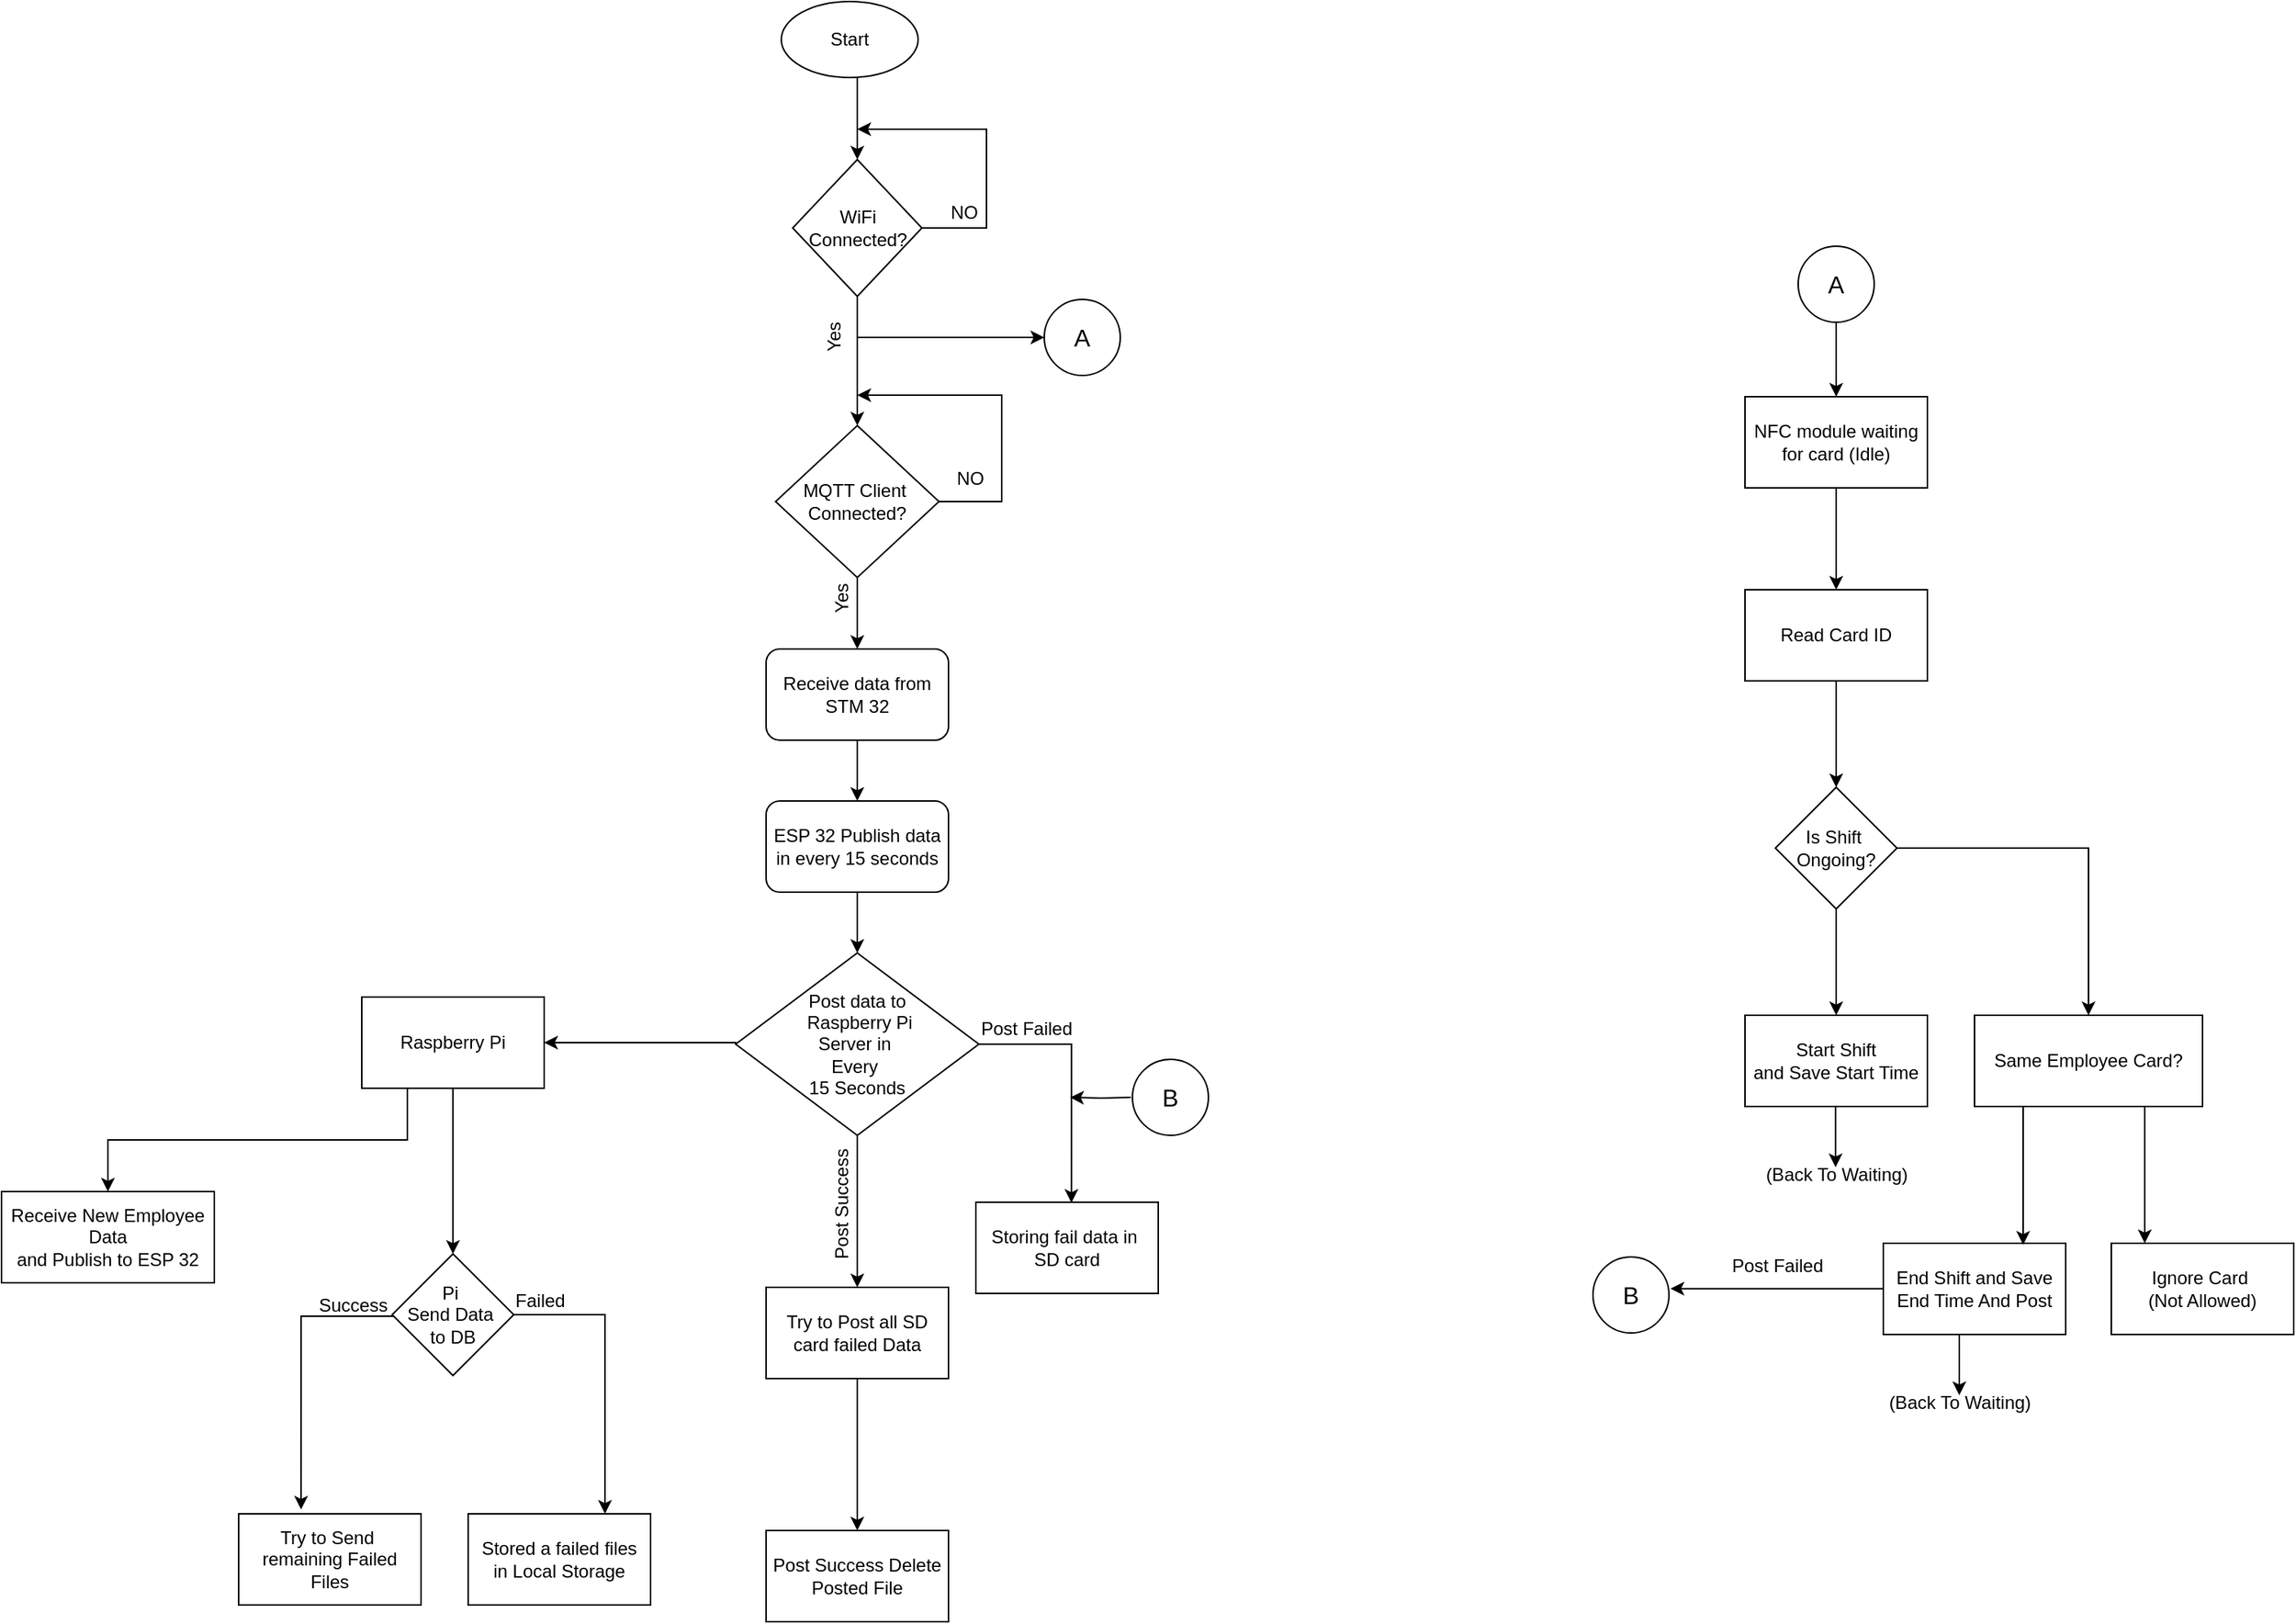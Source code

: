 <mxfile version="28.1.1">
  <diagram name="Page-1" id="qWUDks2EpTIguz5P6bMx">
    <mxGraphModel dx="2847" dy="3371" grid="1" gridSize="10" guides="1" tooltips="1" connect="1" arrows="1" fold="1" page="1" pageScale="1" pageWidth="850" pageHeight="1100" math="0" shadow="0">
      <root>
        <mxCell id="0" />
        <mxCell id="1" parent="0" />
        <mxCell id="UdAS4NfpJ17W8bapLyqu-25" value="" style="edgeStyle=orthogonalEdgeStyle;rounded=0;orthogonalLoop=1;jettySize=auto;html=1;" edge="1" parent="1" source="UdAS4NfpJ17W8bapLyqu-1" target="UdAS4NfpJ17W8bapLyqu-24">
          <mxGeometry relative="1" as="geometry">
            <Array as="points">
              <mxPoint x="607" y="-2121" />
              <mxPoint x="607" y="-2121" />
            </Array>
          </mxGeometry>
        </mxCell>
        <mxCell id="UdAS4NfpJ17W8bapLyqu-1" value="Start" style="ellipse;whiteSpace=wrap;html=1;" vertex="1" parent="1">
          <mxGeometry x="557" y="-2191" width="90" height="50" as="geometry" />
        </mxCell>
        <mxCell id="UdAS4NfpJ17W8bapLyqu-6" value="" style="edgeStyle=orthogonalEdgeStyle;rounded=0;orthogonalLoop=1;jettySize=auto;html=1;" edge="1" parent="1" source="UdAS4NfpJ17W8bapLyqu-3" target="UdAS4NfpJ17W8bapLyqu-5">
          <mxGeometry relative="1" as="geometry" />
        </mxCell>
        <mxCell id="UdAS4NfpJ17W8bapLyqu-3" value="Receive data from STM 32" style="rounded=1;whiteSpace=wrap;html=1;" vertex="1" parent="1">
          <mxGeometry x="547" y="-1765" width="120" height="60" as="geometry" />
        </mxCell>
        <mxCell id="UdAS4NfpJ17W8bapLyqu-8" value="" style="edgeStyle=orthogonalEdgeStyle;rounded=0;orthogonalLoop=1;jettySize=auto;html=1;" edge="1" parent="1" source="UdAS4NfpJ17W8bapLyqu-5" target="UdAS4NfpJ17W8bapLyqu-7">
          <mxGeometry relative="1" as="geometry" />
        </mxCell>
        <mxCell id="UdAS4NfpJ17W8bapLyqu-5" value="ESP 32 Publish data in every 15 seconds" style="rounded=1;whiteSpace=wrap;html=1;" vertex="1" parent="1">
          <mxGeometry x="547" y="-1665" width="120" height="60" as="geometry" />
        </mxCell>
        <mxCell id="UdAS4NfpJ17W8bapLyqu-13" style="edgeStyle=orthogonalEdgeStyle;rounded=0;orthogonalLoop=1;jettySize=auto;html=1;exitX=0.5;exitY=1;exitDx=0;exitDy=0;" edge="1" parent="1" source="UdAS4NfpJ17W8bapLyqu-7" target="UdAS4NfpJ17W8bapLyqu-14">
          <mxGeometry relative="1" as="geometry">
            <mxPoint x="607" y="-1375" as="targetPoint" />
          </mxGeometry>
        </mxCell>
        <mxCell id="UdAS4NfpJ17W8bapLyqu-88" style="edgeStyle=orthogonalEdgeStyle;rounded=0;orthogonalLoop=1;jettySize=auto;html=1;exitX=0;exitY=0.5;exitDx=0;exitDy=0;entryX=1;entryY=0.5;entryDx=0;entryDy=0;" edge="1" parent="1" source="UdAS4NfpJ17W8bapLyqu-7" target="UdAS4NfpJ17W8bapLyqu-87">
          <mxGeometry relative="1" as="geometry">
            <Array as="points">
              <mxPoint x="444" y="-1506" />
              <mxPoint x="444" y="-1506" />
            </Array>
          </mxGeometry>
        </mxCell>
        <mxCell id="UdAS4NfpJ17W8bapLyqu-7" value="Post data to&lt;div&gt;&amp;nbsp;Raspberry Pi&lt;div&gt;Server in&amp;nbsp;&lt;/div&gt;&lt;div&gt;Every&amp;nbsp;&lt;/div&gt;&lt;div&gt;15 Seconds&lt;/div&gt;&lt;/div&gt;" style="rhombus;whiteSpace=wrap;html=1;" vertex="1" parent="1">
          <mxGeometry x="527" y="-1565" width="160" height="120" as="geometry" />
        </mxCell>
        <mxCell id="UdAS4NfpJ17W8bapLyqu-11" value="Storing fail data in&amp;nbsp;&lt;br&gt;SD card" style="rounded=0;whiteSpace=wrap;html=1;" vertex="1" parent="1">
          <mxGeometry x="685" y="-1401" width="120" height="60" as="geometry" />
        </mxCell>
        <mxCell id="UdAS4NfpJ17W8bapLyqu-12" value="Post Failed" style="text;html=1;align=center;verticalAlign=middle;resizable=0;points=[];autosize=1;strokeColor=none;fillColor=none;" vertex="1" parent="1">
          <mxGeometry x="678" y="-1530" width="80" height="30" as="geometry" />
        </mxCell>
        <mxCell id="UdAS4NfpJ17W8bapLyqu-20" value="" style="edgeStyle=orthogonalEdgeStyle;rounded=0;orthogonalLoop=1;jettySize=auto;html=1;" edge="1" parent="1" source="UdAS4NfpJ17W8bapLyqu-14" target="UdAS4NfpJ17W8bapLyqu-19">
          <mxGeometry relative="1" as="geometry" />
        </mxCell>
        <mxCell id="UdAS4NfpJ17W8bapLyqu-14" value="Try to Post all SD card failed Data" style="rounded=0;whiteSpace=wrap;html=1;" vertex="1" parent="1">
          <mxGeometry x="547" y="-1345" width="120" height="60" as="geometry" />
        </mxCell>
        <mxCell id="UdAS4NfpJ17W8bapLyqu-17" value="Post Success" style="text;html=1;align=center;verticalAlign=middle;whiteSpace=wrap;rounded=0;rotation=270;" vertex="1" parent="1">
          <mxGeometry x="547" y="-1415" width="100" height="30" as="geometry" />
        </mxCell>
        <mxCell id="UdAS4NfpJ17W8bapLyqu-19" value="Post Success Delete&lt;br&gt;Posted File" style="whiteSpace=wrap;html=1;rounded=0;" vertex="1" parent="1">
          <mxGeometry x="547" y="-1185" width="120" height="60" as="geometry" />
        </mxCell>
        <mxCell id="UdAS4NfpJ17W8bapLyqu-31" style="edgeStyle=orthogonalEdgeStyle;rounded=0;orthogonalLoop=1;jettySize=auto;html=1;exitX=1;exitY=0.5;exitDx=0;exitDy=0;" edge="1" parent="1" source="UdAS4NfpJ17W8bapLyqu-24">
          <mxGeometry relative="1" as="geometry">
            <mxPoint x="607" y="-2107" as="targetPoint" />
            <Array as="points">
              <mxPoint x="692" y="-2042" />
              <mxPoint x="692" y="-2107" />
            </Array>
          </mxGeometry>
        </mxCell>
        <mxCell id="UdAS4NfpJ17W8bapLyqu-47" style="edgeStyle=orthogonalEdgeStyle;rounded=0;orthogonalLoop=1;jettySize=auto;html=1;exitX=0.5;exitY=1;exitDx=0;exitDy=0;entryX=0.5;entryY=0;entryDx=0;entryDy=0;" edge="1" parent="1" source="UdAS4NfpJ17W8bapLyqu-24" target="UdAS4NfpJ17W8bapLyqu-45">
          <mxGeometry relative="1" as="geometry" />
        </mxCell>
        <mxCell id="UdAS4NfpJ17W8bapLyqu-24" value="WiFi&lt;div&gt;Connected?&lt;/div&gt;" style="rhombus;whiteSpace=wrap;html=1;" vertex="1" parent="1">
          <mxGeometry x="564.5" y="-2087" width="85" height="90" as="geometry" />
        </mxCell>
        <mxCell id="UdAS4NfpJ17W8bapLyqu-32" value="NO" style="text;html=1;align=center;verticalAlign=middle;resizable=0;points=[];autosize=1;strokeColor=none;fillColor=none;" vertex="1" parent="1">
          <mxGeometry x="657" y="-2067" width="40" height="30" as="geometry" />
        </mxCell>
        <mxCell id="UdAS4NfpJ17W8bapLyqu-44" style="edgeStyle=orthogonalEdgeStyle;rounded=0;orthogonalLoop=1;jettySize=auto;html=1;exitX=1;exitY=0.5;exitDx=0;exitDy=0;" edge="1" parent="1" source="UdAS4NfpJ17W8bapLyqu-45">
          <mxGeometry relative="1" as="geometry">
            <mxPoint x="607" y="-1932" as="targetPoint" />
            <Array as="points">
              <mxPoint x="702" y="-1862" />
              <mxPoint x="702" y="-1932" />
            </Array>
          </mxGeometry>
        </mxCell>
        <mxCell id="UdAS4NfpJ17W8bapLyqu-48" style="edgeStyle=orthogonalEdgeStyle;rounded=0;orthogonalLoop=1;jettySize=auto;html=1;exitX=0.5;exitY=1;exitDx=0;exitDy=0;" edge="1" parent="1" source="UdAS4NfpJ17W8bapLyqu-45" target="UdAS4NfpJ17W8bapLyqu-3">
          <mxGeometry relative="1" as="geometry" />
        </mxCell>
        <mxCell id="UdAS4NfpJ17W8bapLyqu-45" value="MQTT Client&amp;nbsp;&lt;br&gt;Connected?" style="rhombus;whiteSpace=wrap;html=1;" vertex="1" parent="1">
          <mxGeometry x="553.25" y="-1912" width="107.5" height="100" as="geometry" />
        </mxCell>
        <mxCell id="UdAS4NfpJ17W8bapLyqu-46" value="NO" style="text;html=1;align=center;verticalAlign=middle;resizable=0;points=[];autosize=1;strokeColor=none;fillColor=none;" vertex="1" parent="1">
          <mxGeometry x="660.75" y="-1892" width="40" height="30" as="geometry" />
        </mxCell>
        <mxCell id="UdAS4NfpJ17W8bapLyqu-114" style="edgeStyle=orthogonalEdgeStyle;rounded=0;orthogonalLoop=1;jettySize=auto;html=1;" edge="1" parent="1" source="UdAS4NfpJ17W8bapLyqu-49">
          <mxGeometry relative="1" as="geometry">
            <mxPoint x="730" y="-1970" as="targetPoint" />
          </mxGeometry>
        </mxCell>
        <mxCell id="UdAS4NfpJ17W8bapLyqu-49" value="Yes" style="text;html=1;align=center;verticalAlign=middle;resizable=0;points=[];autosize=1;strokeColor=none;fillColor=none;rotation=-90;" vertex="1" parent="1">
          <mxGeometry x="572" y="-1985" width="40" height="30" as="geometry" />
        </mxCell>
        <mxCell id="UdAS4NfpJ17W8bapLyqu-50" value="Yes" style="text;html=1;align=center;verticalAlign=middle;resizable=0;points=[];autosize=1;strokeColor=none;fillColor=none;rotation=270;" vertex="1" parent="1">
          <mxGeometry x="577" y="-1813" width="40" height="30" as="geometry" />
        </mxCell>
        <mxCell id="UdAS4NfpJ17W8bapLyqu-64" value="" style="edgeStyle=orthogonalEdgeStyle;rounded=0;orthogonalLoop=1;jettySize=auto;html=1;" edge="1" parent="1" source="UdAS4NfpJ17W8bapLyqu-51" target="UdAS4NfpJ17W8bapLyqu-62">
          <mxGeometry relative="1" as="geometry" />
        </mxCell>
        <mxCell id="UdAS4NfpJ17W8bapLyqu-51" value="NFC module waiting for card (Idle)" style="rounded=0;whiteSpace=wrap;html=1;" vertex="1" parent="1">
          <mxGeometry x="1191" y="-1931" width="120" height="60" as="geometry" />
        </mxCell>
        <mxCell id="UdAS4NfpJ17W8bapLyqu-61" style="edgeStyle=orthogonalEdgeStyle;rounded=0;orthogonalLoop=1;jettySize=auto;html=1;exitX=0.5;exitY=1;exitDx=0;exitDy=0;entryX=0.5;entryY=0;entryDx=0;entryDy=0;" edge="1" parent="1" source="UdAS4NfpJ17W8bapLyqu-57" target="UdAS4NfpJ17W8bapLyqu-60">
          <mxGeometry relative="1" as="geometry" />
        </mxCell>
        <mxCell id="UdAS4NfpJ17W8bapLyqu-66" style="edgeStyle=orthogonalEdgeStyle;rounded=0;orthogonalLoop=1;jettySize=auto;html=1;exitX=1;exitY=0.5;exitDx=0;exitDy=0;" edge="1" parent="1" source="UdAS4NfpJ17W8bapLyqu-57" target="UdAS4NfpJ17W8bapLyqu-65">
          <mxGeometry relative="1" as="geometry" />
        </mxCell>
        <mxCell id="UdAS4NfpJ17W8bapLyqu-57" value="Is Shift&amp;nbsp;&lt;br&gt;Ongoing?" style="rhombus;whiteSpace=wrap;html=1;" vertex="1" parent="1">
          <mxGeometry x="1211" y="-1674" width="80" height="80" as="geometry" />
        </mxCell>
        <mxCell id="UdAS4NfpJ17W8bapLyqu-60" value="Start Shift&lt;br&gt;and Save Start Time" style="rounded=0;whiteSpace=wrap;html=1;" vertex="1" parent="1">
          <mxGeometry x="1191" y="-1524" width="120" height="60" as="geometry" />
        </mxCell>
        <mxCell id="UdAS4NfpJ17W8bapLyqu-63" value="" style="edgeStyle=orthogonalEdgeStyle;rounded=0;orthogonalLoop=1;jettySize=auto;html=1;" edge="1" parent="1" source="UdAS4NfpJ17W8bapLyqu-62" target="UdAS4NfpJ17W8bapLyqu-57">
          <mxGeometry relative="1" as="geometry" />
        </mxCell>
        <mxCell id="UdAS4NfpJ17W8bapLyqu-62" value="Read Card ID" style="rounded=0;whiteSpace=wrap;html=1;" vertex="1" parent="1">
          <mxGeometry x="1191" y="-1804" width="120" height="60" as="geometry" />
        </mxCell>
        <mxCell id="UdAS4NfpJ17W8bapLyqu-80" style="edgeStyle=orthogonalEdgeStyle;rounded=0;orthogonalLoop=1;jettySize=auto;html=1;exitX=0.75;exitY=1;exitDx=0;exitDy=0;" edge="1" parent="1">
          <mxGeometry relative="1" as="geometry">
            <mxPoint x="1454" y="-1374" as="targetPoint" />
            <mxPoint x="1456.5" y="-1464" as="sourcePoint" />
            <Array as="points">
              <mxPoint x="1454" y="-1464" />
            </Array>
          </mxGeometry>
        </mxCell>
        <mxCell id="UdAS4NfpJ17W8bapLyqu-65" value="Same Employee Card?" style="rounded=0;whiteSpace=wrap;html=1;" vertex="1" parent="1">
          <mxGeometry x="1342" y="-1524" width="150" height="60" as="geometry" />
        </mxCell>
        <mxCell id="UdAS4NfpJ17W8bapLyqu-69" style="edgeStyle=orthogonalEdgeStyle;rounded=0;orthogonalLoop=1;jettySize=auto;html=1;" edge="1" parent="1">
          <mxGeometry relative="1" as="geometry">
            <mxPoint x="1142" y="-1344.13" as="targetPoint" />
            <mxPoint x="1292" y="-1344.117" as="sourcePoint" />
            <Array as="points">
              <mxPoint x="1172" y="-1344.13" />
              <mxPoint x="1172" y="-1344.13" />
            </Array>
          </mxGeometry>
        </mxCell>
        <mxCell id="UdAS4NfpJ17W8bapLyqu-68" value="End Shift and Save End Time And Post" style="rounded=0;whiteSpace=wrap;html=1;" vertex="1" parent="1">
          <mxGeometry x="1282" y="-1374" width="120" height="60" as="geometry" />
        </mxCell>
        <mxCell id="UdAS4NfpJ17W8bapLyqu-73" value="Post Failed" style="text;html=1;align=center;verticalAlign=middle;resizable=0;points=[];autosize=1;strokeColor=none;fillColor=none;" vertex="1" parent="1">
          <mxGeometry x="1172" y="-1374" width="80" height="30" as="geometry" />
        </mxCell>
        <mxCell id="UdAS4NfpJ17W8bapLyqu-79" value="" style="edgeStyle=orthogonalEdgeStyle;rounded=0;orthogonalLoop=1;jettySize=auto;html=1;" edge="1" parent="1">
          <mxGeometry relative="1" as="geometry">
            <mxPoint x="1374" y="-1464" as="sourcePoint" />
            <mxPoint x="1374" y="-1373" as="targetPoint" />
          </mxGeometry>
        </mxCell>
        <mxCell id="UdAS4NfpJ17W8bapLyqu-82" value="&lt;span style=&quot;font-style: normal;&quot;&gt;Ignore&amp;nbsp;Card&amp;nbsp;&lt;/span&gt;&lt;div&gt;&lt;span style=&quot;font-style: normal;&quot;&gt;(Not Allowed)&lt;/span&gt;&lt;/div&gt;" style="rounded=0;whiteSpace=wrap;html=1;fontStyle=2" vertex="1" parent="1">
          <mxGeometry x="1432" y="-1374" width="120" height="60" as="geometry" />
        </mxCell>
        <mxCell id="UdAS4NfpJ17W8bapLyqu-83" value="" style="edgeStyle=orthogonalEdgeStyle;rounded=0;orthogonalLoop=1;jettySize=auto;html=1;" edge="1" parent="1">
          <mxGeometry relative="1" as="geometry">
            <mxPoint x="1250.6" y="-1464" as="sourcePoint" />
            <mxPoint x="1251" y="-1424" as="targetPoint" />
            <Array as="points">
              <mxPoint x="1250.6" y="-1424" />
              <mxPoint x="1250.6" y="-1424" />
            </Array>
          </mxGeometry>
        </mxCell>
        <mxCell id="UdAS4NfpJ17W8bapLyqu-84" value="(Back To Waiting)" style="text;html=1;align=center;verticalAlign=middle;resizable=0;points=[];autosize=1;strokeColor=none;fillColor=none;" vertex="1" parent="1">
          <mxGeometry x="1191" y="-1434" width="120" height="30" as="geometry" />
        </mxCell>
        <mxCell id="UdAS4NfpJ17W8bapLyqu-85" value="" style="edgeStyle=orthogonalEdgeStyle;rounded=0;orthogonalLoop=1;jettySize=auto;html=1;" edge="1" parent="1">
          <mxGeometry relative="1" as="geometry">
            <mxPoint x="1332" y="-1314" as="sourcePoint" />
            <mxPoint x="1332.4" y="-1274" as="targetPoint" />
            <Array as="points">
              <mxPoint x="1332" y="-1274" />
              <mxPoint x="1332" y="-1274" />
            </Array>
          </mxGeometry>
        </mxCell>
        <mxCell id="UdAS4NfpJ17W8bapLyqu-86" value="(Back To Waiting)" style="text;html=1;align=center;verticalAlign=middle;resizable=0;points=[];autosize=1;strokeColor=none;fillColor=none;" vertex="1" parent="1">
          <mxGeometry x="1272" y="-1284" width="120" height="30" as="geometry" />
        </mxCell>
        <mxCell id="UdAS4NfpJ17W8bapLyqu-95" style="edgeStyle=orthogonalEdgeStyle;rounded=0;orthogonalLoop=1;jettySize=auto;html=1;exitX=0.5;exitY=1;exitDx=0;exitDy=0;" edge="1" parent="1" source="UdAS4NfpJ17W8bapLyqu-87">
          <mxGeometry relative="1" as="geometry">
            <mxPoint x="341" y="-1367" as="targetPoint" />
          </mxGeometry>
        </mxCell>
        <mxCell id="UdAS4NfpJ17W8bapLyqu-101" style="edgeStyle=orthogonalEdgeStyle;rounded=0;orthogonalLoop=1;jettySize=auto;html=1;exitX=0.25;exitY=1;exitDx=0;exitDy=0;" edge="1" parent="1" source="UdAS4NfpJ17W8bapLyqu-87" target="UdAS4NfpJ17W8bapLyqu-102">
          <mxGeometry relative="1" as="geometry">
            <mxPoint x="104" y="-1386" as="targetPoint" />
          </mxGeometry>
        </mxCell>
        <mxCell id="UdAS4NfpJ17W8bapLyqu-87" value="Raspberry Pi" style="rounded=0;whiteSpace=wrap;html=1;" vertex="1" parent="1">
          <mxGeometry x="281" y="-1536" width="120" height="60" as="geometry" />
        </mxCell>
        <mxCell id="UdAS4NfpJ17W8bapLyqu-92" style="edgeStyle=orthogonalEdgeStyle;rounded=0;orthogonalLoop=1;jettySize=auto;html=1;exitX=0.25;exitY=1;exitDx=0;exitDy=0;entryX=0.334;entryY=-0.047;entryDx=0;entryDy=0;entryPerimeter=0;" edge="1" parent="1">
          <mxGeometry relative="1" as="geometry">
            <mxPoint x="241.08" y="-1198.82" as="targetPoint" />
            <mxPoint x="301" y="-1327.5" as="sourcePoint" />
            <Array as="points">
              <mxPoint x="302" y="-1327" />
              <mxPoint x="302" y="-1326" />
              <mxPoint x="241" y="-1326" />
            </Array>
          </mxGeometry>
        </mxCell>
        <mxCell id="UdAS4NfpJ17W8bapLyqu-96" style="edgeStyle=orthogonalEdgeStyle;rounded=0;orthogonalLoop=1;jettySize=auto;html=1;exitX=1;exitY=0.5;exitDx=0;exitDy=0;" edge="1" parent="1" source="UdAS4NfpJ17W8bapLyqu-99" target="UdAS4NfpJ17W8bapLyqu-94">
          <mxGeometry relative="1" as="geometry">
            <mxPoint x="371" y="-1306" as="sourcePoint" />
            <Array as="points">
              <mxPoint x="441" y="-1327" />
            </Array>
          </mxGeometry>
        </mxCell>
        <mxCell id="UdAS4NfpJ17W8bapLyqu-93" value="Try to Send&amp;nbsp;&lt;br&gt;remaining Failed&lt;div&gt;Files&lt;/div&gt;" style="rounded=0;whiteSpace=wrap;html=1;" vertex="1" parent="1">
          <mxGeometry x="200" y="-1196" width="120" height="60" as="geometry" />
        </mxCell>
        <mxCell id="UdAS4NfpJ17W8bapLyqu-94" value="Stored a failed files&lt;br&gt;in Local Storage" style="rounded=0;whiteSpace=wrap;html=1;" vertex="1" parent="1">
          <mxGeometry x="351" y="-1196" width="120" height="60" as="geometry" />
        </mxCell>
        <mxCell id="UdAS4NfpJ17W8bapLyqu-97" value="Success" style="text;html=1;align=center;verticalAlign=middle;resizable=0;points=[];autosize=1;strokeColor=none;fillColor=none;" vertex="1" parent="1">
          <mxGeometry x="240" y="-1348" width="70" height="30" as="geometry" />
        </mxCell>
        <mxCell id="UdAS4NfpJ17W8bapLyqu-98" value="Failed" style="text;html=1;align=center;verticalAlign=middle;resizable=0;points=[];autosize=1;strokeColor=none;fillColor=none;" vertex="1" parent="1">
          <mxGeometry x="368" y="-1351" width="60" height="30" as="geometry" />
        </mxCell>
        <mxCell id="UdAS4NfpJ17W8bapLyqu-99" value="Pi&amp;nbsp;&lt;div&gt;Send Data&amp;nbsp;&lt;br&gt;to DB&lt;/div&gt;" style="rhombus;whiteSpace=wrap;html=1;" vertex="1" parent="1">
          <mxGeometry x="301" y="-1367" width="80" height="80" as="geometry" />
        </mxCell>
        <mxCell id="UdAS4NfpJ17W8bapLyqu-102" value="Receive New Employee Data&lt;br&gt;and Publish to ESP 32" style="rounded=0;whiteSpace=wrap;html=1;" vertex="1" parent="1">
          <mxGeometry x="44" y="-1408" width="140" height="60" as="geometry" />
        </mxCell>
        <mxCell id="UdAS4NfpJ17W8bapLyqu-104" value="" style="edgeStyle=orthogonalEdgeStyle;rounded=0;orthogonalLoop=1;jettySize=auto;html=1;" edge="1" parent="1" source="UdAS4NfpJ17W8bapLyqu-103" target="UdAS4NfpJ17W8bapLyqu-51">
          <mxGeometry relative="1" as="geometry" />
        </mxCell>
        <mxCell id="UdAS4NfpJ17W8bapLyqu-103" value="&lt;font size=&quot;3&quot;&gt;A&lt;/font&gt;" style="ellipse;whiteSpace=wrap;html=1;aspect=fixed;" vertex="1" parent="1">
          <mxGeometry x="1226" y="-2030" width="50" height="50" as="geometry" />
        </mxCell>
        <mxCell id="UdAS4NfpJ17W8bapLyqu-105" value="&lt;font size=&quot;3&quot;&gt;B&lt;/font&gt;" style="ellipse;whiteSpace=wrap;html=1;aspect=fixed;" vertex="1" parent="1">
          <mxGeometry x="1091" y="-1365" width="50" height="50" as="geometry" />
        </mxCell>
        <mxCell id="UdAS4NfpJ17W8bapLyqu-116" value="&lt;font size=&quot;3&quot;&gt;A&lt;/font&gt;" style="ellipse;whiteSpace=wrap;html=1;aspect=fixed;" vertex="1" parent="1">
          <mxGeometry x="730" y="-1995" width="50" height="50" as="geometry" />
        </mxCell>
        <mxCell id="UdAS4NfpJ17W8bapLyqu-122" style="edgeStyle=orthogonalEdgeStyle;rounded=0;orthogonalLoop=1;jettySize=auto;html=1;exitX=0;exitY=0.5;exitDx=0;exitDy=0;" edge="1" parent="1">
          <mxGeometry relative="1" as="geometry">
            <mxPoint x="747" y="-1470" as="targetPoint" />
            <mxPoint x="787.0" y="-1470" as="sourcePoint" />
          </mxGeometry>
        </mxCell>
        <mxCell id="UdAS4NfpJ17W8bapLyqu-117" value="&lt;font size=&quot;3&quot;&gt;B&lt;/font&gt;" style="ellipse;whiteSpace=wrap;html=1;aspect=fixed;" vertex="1" parent="1">
          <mxGeometry x="788" y="-1495" width="50" height="50" as="geometry" />
        </mxCell>
        <mxCell id="UdAS4NfpJ17W8bapLyqu-119" style="edgeStyle=orthogonalEdgeStyle;rounded=0;orthogonalLoop=1;jettySize=auto;html=1;entryX=0.574;entryY=0.073;entryDx=0;entryDy=0;entryPerimeter=0;exitX=1;exitY=0.5;exitDx=0;exitDy=0;" edge="1" parent="1" source="UdAS4NfpJ17W8bapLyqu-7">
          <mxGeometry relative="1" as="geometry">
            <mxPoint x="687" y="-1509" as="sourcePoint" />
            <mxPoint x="747.88" y="-1400.62" as="targetPoint" />
            <Array as="points">
              <mxPoint x="748" y="-1505" />
            </Array>
          </mxGeometry>
        </mxCell>
      </root>
    </mxGraphModel>
  </diagram>
</mxfile>
